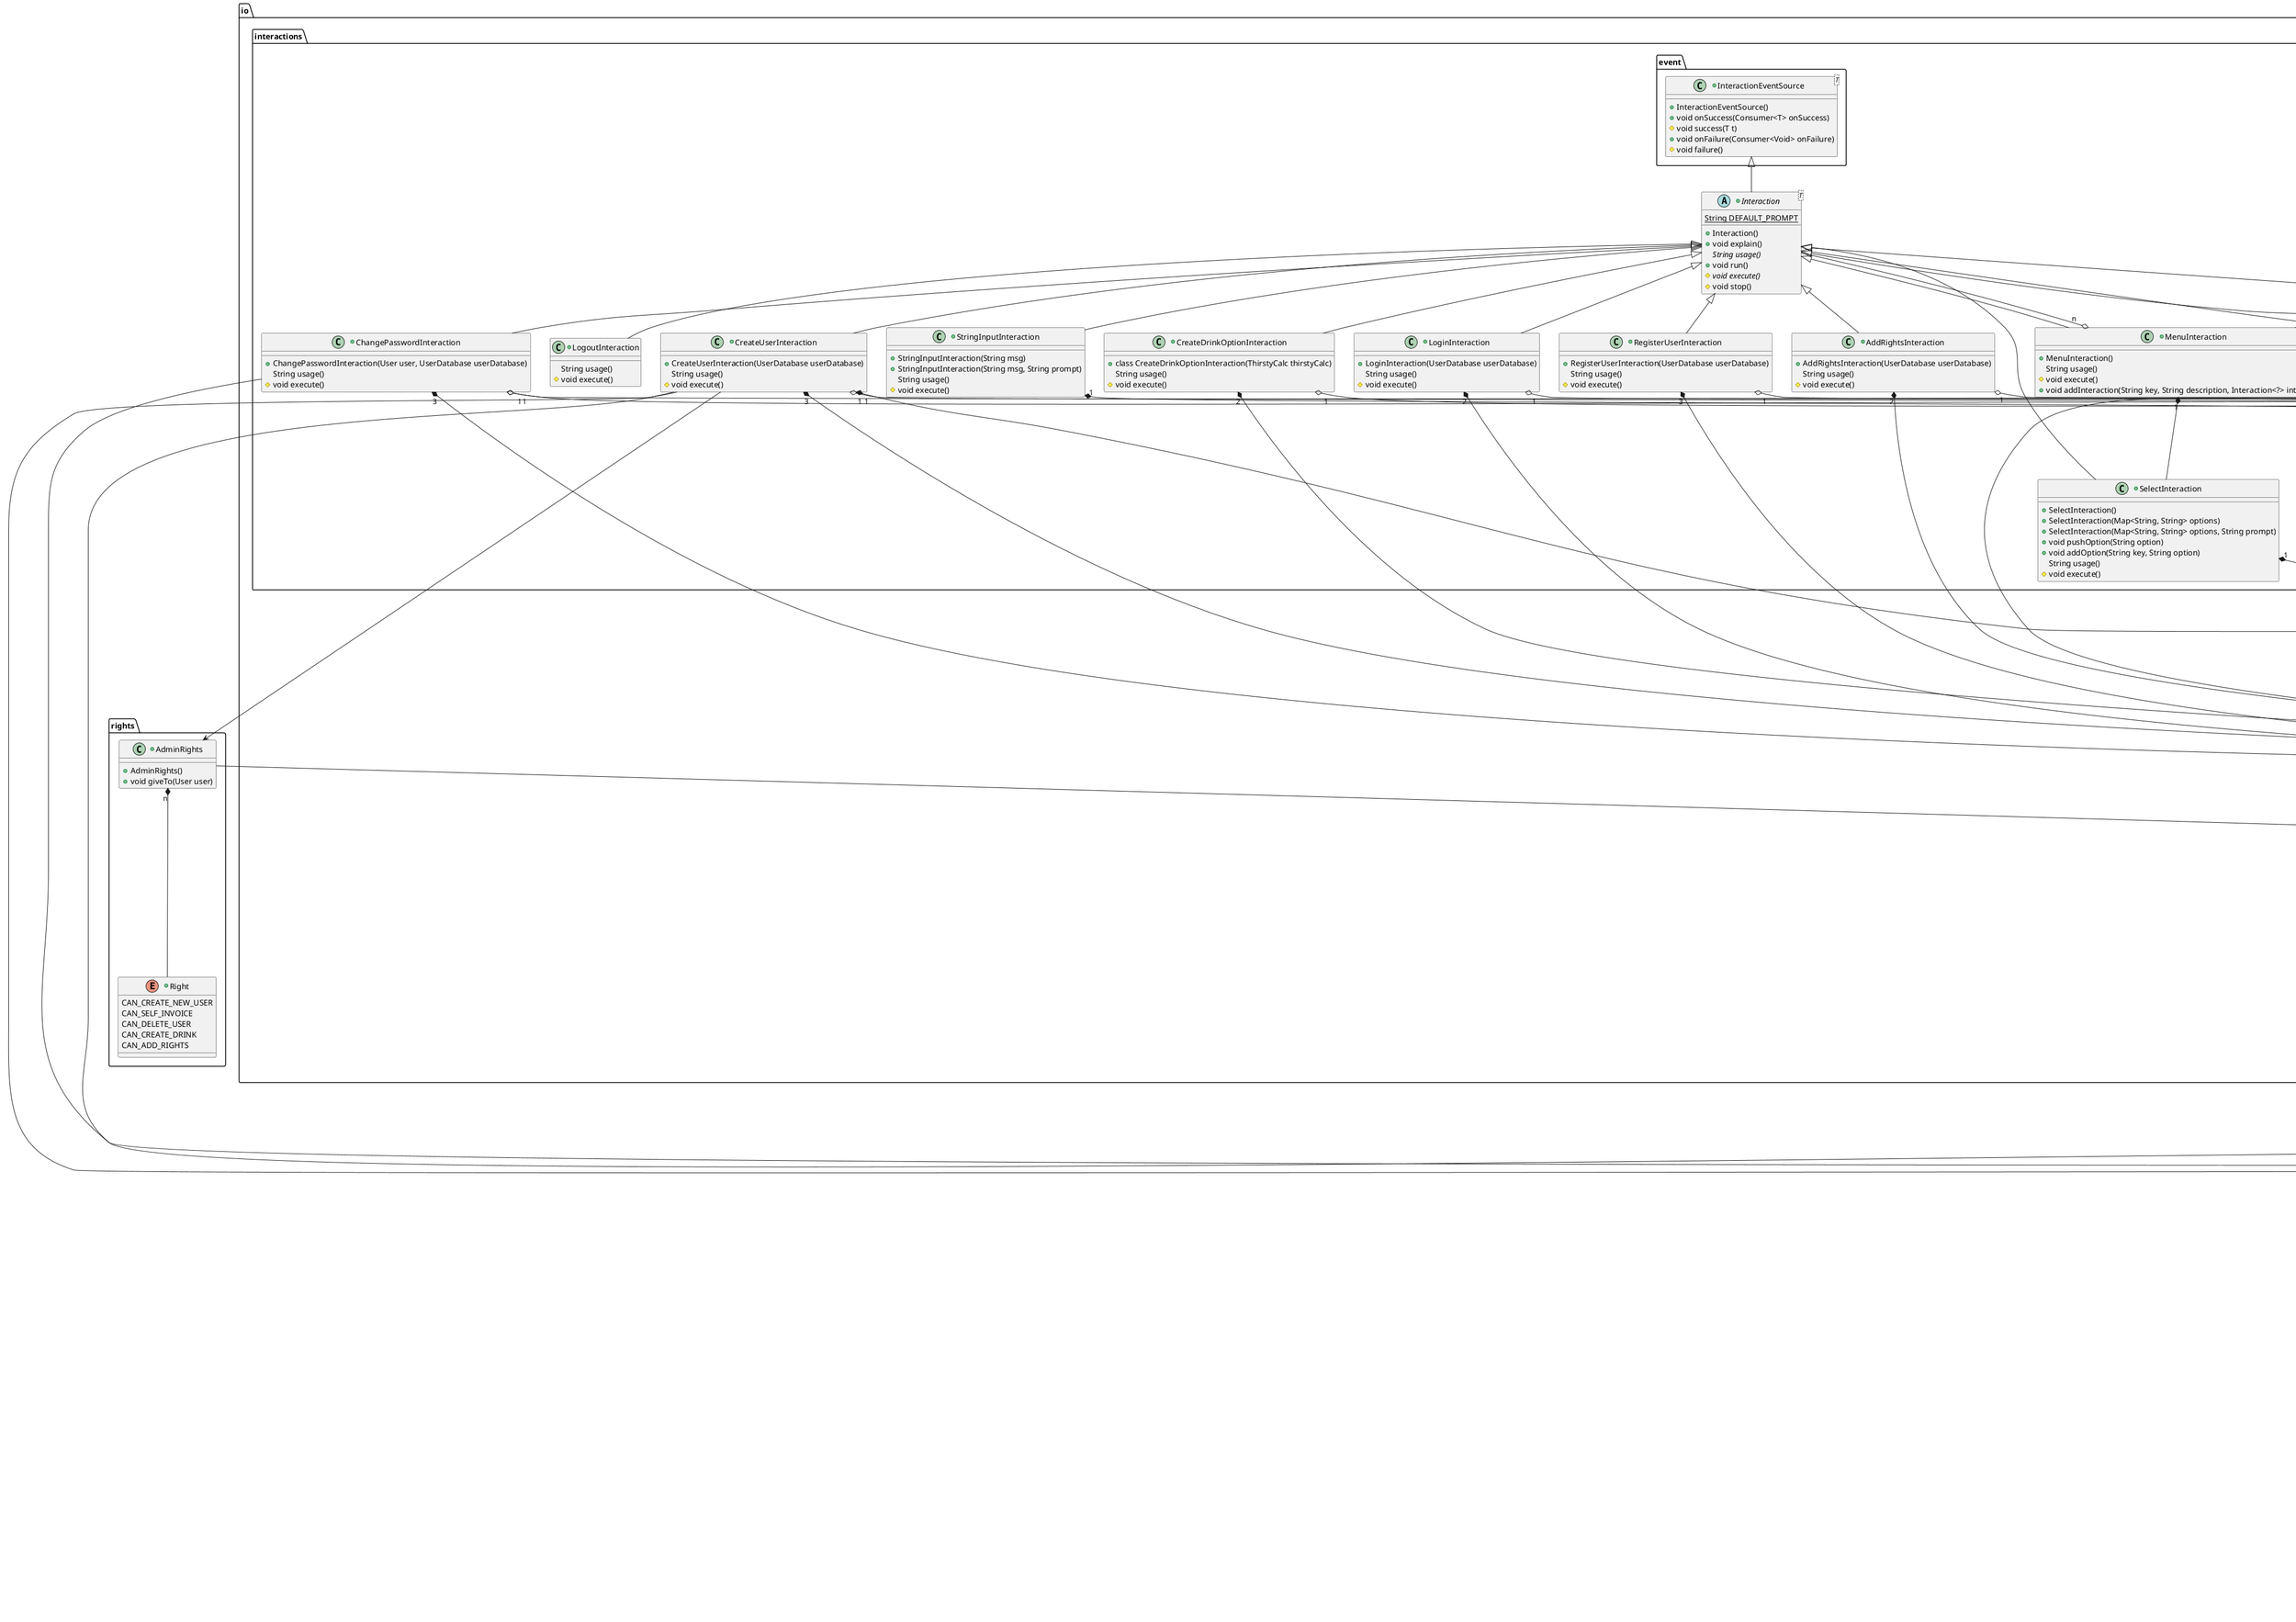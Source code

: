@startuml uml
'left to right direction
'!pragma layout smetana
/'
Ein paar Plantuml-Beispiele, die der UML Norm nach Wikipedia entsprechen :)
https://de.wikipedia.org/wiki/Klassendiagramm

# Relationen:

Dings <|-- Bumms
  Bumms implementiert das Interface Dings

Kunde <|.. Privatkunde
  Privatkunde spezialisiert Kunde

User *-- Right
  Komposition: Right existiert nicht ohne User. User hat beliebig viele Rights

User o-- Right
  Aggregation: Right existiert auch ohne User. User hat beliebig viele Rights

# Klassenattribute:

-String name
  private String name
+String name
  public String name
#String name
  protected String name
~String name
  package String name
'/

package banking {
    +class Account {
        +Account(Username username)
        +Username GetUsername()
        +Money getBalance()
        +void deposit(Money amount)
        +Money charge(Money amount)
        +boolean isEmpty()
        +boolean equals(Object o)
    }

    +exception AccountDoesNotExistException {
        +AccountDoesNotExistException(String message)
    }

    +exception NotEnoughMoneyException {
        +NotEnoughMoneyException(String message)
    }
} /' end package: banking '/

package data {
    package numbers {
        +class Money {
            + Money()
            + Money(String amount)
            + Money(BigDecimal amount)
            + BidDecimal getAmount()
            + Money add(Money money)
            + Money subtract(Money money)
            + Money multiply(Money money)
            + String toString()
            + boolean equals(Object o)
        }
    } /'end package: data.numbers '/

    +class AccountDatabase {
        + AccountDatabase()
        + Account[] getAccounts()
        + void createAccount(User user)
        + Account getAccountOfUser(User user)
        + boolean checkIfAccountBalanceIsZero(User user)
        + void removeAccount(User user)
        + void load(String path)
        + void load(Path path)
        + void save(String path)
        + void save(Path path)
    }

    +class DrinkDatabase {
        + DrinkDatabase()
        + DrinkOption[] getDrinkOptions()
        + void addDrinkOption(DrinkOption drinkOption)
        + void load(String path)
        + void load(Path path)
        + void save(String path)
        + void save(Path path)
        + void createNewDrinkOption(DrinkOption drinkOption)
        + {static} boolean drinkOptionExists(DrinkName drinkName)
    }

    +class Savable<T> {
        + Savable(T t)
        + T get()
        + void load(String path, TypeToken<T> typeToken)
        + void load(Path path, TypeToken<T> typeToken)
        + void save(String path)
        + void save(Path path)
    }

    +class UserDatabase {
        + UserDatabase()
        + User[] getUsers()
        + User getUser(Username username)
        + void addUser(User user)
        + void removeUser(User user)
        + void deleteUser(User user)
        + void registerNewUser(User user)
        + boolean updateUser(User updatedUser)
        + boolean userExists(Username username)
        + void load(String path)
        + void load(Path path)
        + void save(String path)
        + void save(Path path)
    }

    +exception UserDoesNotExistException {
        + UserDoesNotExistException(String message)
        + UserDoesNotExistException(String message, Throwable cause)
        + UserDoesNotExistException(Throwable cause)
    }
} /' end package: data '/

package io {
    package input {
        package result {
            +class Result<T> {
                + {static} Result<T> some(T value)
                + {static} Result<T> none()
                + {static} Result<T> help()
                + T getValue()
                + boolean hasValue()
                + boolean isNone()
                + boolean isHelp()
                + boolean isAbort()
            }

            enum ResultState {
                Value
                Abort
                Help
            }
        } /' end package: io.input.result '/

        +class BooleanInput extends Input<Boolean> {
            + BooleanInput(String prompt)
            Result<Boolean> getResult(String input)
        }

        +class FloatInput extends Input<Float> {
            + FloatInput(String prompt)
            Result<Float> getResult(String input)
        }

        abstract class Input<T> {
            # Input()
            # Input(String prompt)
            # Input(InputReader reader, OutputWriter writer, String prompt)
            + void setReader(Reader reader)
            + void setWriter(Writer writer)
            # String readInput()
            # boolean isHelp(String str)
            # void print(String str)
            # void println(String str)
            # Result<T> prompt()
            {abstract} Result<T> getResult(String input)
        }

        +class NumberInput extends Input<Integer> {
            + NumberInput(String prompt)
            + NumberInput(String prompt, int minValue, int maxValue)
            Result<Integer> getResult(String input)
        }

        +class StringInput extends Input<String> {
            + StringInput(String prompt)
            Result<String> getResult(String input)
        }
    } /' end package: io.input '/

    package interactions {
        package event {
            +class InteractionEventSource<T> {
                + InteractionEventSource()
                + void onSuccess(Consumer<T> onSuccess)
                # void success(T t)
                + void onFailure(Consumer<Void> onFailure)
                # void failure()
            }
        } /' end: io.interactions.event '/

        +class AddRightsInteraction extends Interaction<User> {
            + AddRightsInteraction(UserDatabase userDatabase)
            String usage()
            # void execute()
        }

        +class ChangePasswordInteraction extends Interaction<User> {
            + ChangePasswordInteraction(User user, UserDatabase userDatabase)
            String usage()
            # void execute()
        }

        +class CheckBalanceInteraction extends Interaction<Money> {
            + CheckBalanceInteraction(Account account)
            String usage()
            # void execute()
        }

        +class CreateDrinkOptionInteraction extends Interaction<DrinkOption> {
            + class CreateDrinkOptionInteraction(ThirstyCalc thirstyCalc)
            String usage()
            # void execute()
        }

        +class CreateUserInteraction extends Interaction<User> {
            + CreateUserInteraction(UserDatabase userDatabase)
            String usage()
            # void execute()
        }

        +class DeleteUserInteraction extends Interaction<User> {
            + DeleteUserInteraction(UserDatabase userDatabase, AccountDatabase accountDatabase, ThirstyCalc thirstyCalc)
            String usage()
            # void execute()
        }

        +class ExitInteraction extends Interaction<Void> {
            String usage()
            # void execute()
        }

        +abstract class Interaction<T> extends event.InteractionEventSource {
            {static} String DEFAULT_PROMPT
            + Interaction()
            + void explain()
            {abstract} String usage()
            + void run()
            # {abstract} void execute()
            # void stop()
        }

        +class LoggedInUserInteractionFactory {
            + LoggedInUserInteractionFactory(ThirstyCalc thirstyCalc)
            + Interaction<?> build()
        }

        +class LoginInteraction extends Interaction<User> {
            + LoginInteraction(UserDatabase userDatabase)
            String usage()
            # void execute()
        }

        +class LogoutInteraction extends Interaction<Void> {
            String usage()
            # void execute()
        }

        +class MainInteraction extends MenuInteraction {
            + MainInteraction(ThirstyCalc thirstyCalc)
        }

        +class MenuInteraction extends Interaction<Void> {
            + MenuInteraction()
            String usage()
            # void execute()
            + void addInteraction(String key, String description, Interaction<?> interaction)
        }

        +class RegisterUserInteraction extends Interaction<User> {
            + RegisterUserInteraction(UserDatabase userDatabase)
            String usage()
            # void execute()
        }

        +class SelectInteraction extends Interaction<String> {
            + SelectInteraction()
            + SelectInteraction(Map<String, String> options)
            + SelectInteraction(Map<String, String> options, String prompt)
            + void pushOption(String option)
            + void addOption(String key, String option)
            String usage()
            # void execute()
        }

        +class StringInputInteraction extends Interaction<String> {
            + StringInputInteraction(String msg)
            + StringInputInteraction(String msg, String prompt)
            String usage()
            # void execute()
        }
    } /' end package: io.interactions '/

    package reader {
        +interface Reader {
            String readLine()
        }

        +class InputReader implements Reader {
            + InputReader()
            + InputReader(InputStream stream)
            + String readLine()
        }
    } /' end package: io.reader '/

    package writer {
        +interface Writer {
            void writeLine(String line)
            void write(String str)
        }

        +class OutputWriter implements Writer {
            + OutputWriter()
            + OutputWriter(PrintStream out)
            + void writeLine(String line)
            + void write(String str)
        }
    } /' end package: io.writer '/
} /' end package: io '/

package logging {
    package logwriter {
        +class FileLogWriter implements LogWriter {
            + FileLogWriter(File file)
            + void write(String message)
        }

        +interface LogWriter {
            void write(String message)
        }

        +class PrintStreamLogWriter implements LogWriter {
            + PrintStreamLogWriter(PrintStream printStream)
            + void write(String message)
        }
    } /' end package: logwriter '/

    +class ClassLogger implements Logger {
        + ClassLogger(Class clazz, Logger logger)
        + void log(String message)
        + Logger getInnerLogger()
    }

    +interface Logger {
        void log(String message)
        Logger getInnerLogger()
    }

    +class LoggerFactory {
        + LoggerFactory()
        + LoggerFactory(LogWriter logWriter)
        + LoggerFactory(Logger logger)
        + LoggerFactory addUserLogger(User user)
        + LoggerFactory addTimeLogger()
        + LoggerFactory addClassLogger(Class clazz)
        + Logger build()
        + Logger defaultUserLogger(User user)
        + Logger defaultTimeLogger()
    }

    +class LogWriterLoggerAdapter implements Logger {
        + LogWriterLoggerAdapter(LogWriter logWriter)
        + void log(String message)
        + Logger getInnerLogger()
    }

    class TimeLogger implements Logger {
        + TimeLogger(Logger logger)
        + void setTimeOnce(LocalDateTime time)
        + void log(String message)
        + Logger getInnerLogger()
    }

    class UserLogger implements Logger {
        + UserLogger(User user, Logger logger)
        + void setUser(User user)
        + void log(String message)
        + Logger getInnerLogger()
    }
} /' end package: logging '/

package rights {
    +enum Right {
        CAN_CREATE_NEW_USER
        CAN_SELF_INVOICE
        CAN_DELETE_USER
        CAN_CREATE_DRINK
        CAN_ADD_RIGHTS
    }

    +class AdminRights {
        + AdminRights()
        + void giveTo(User user)
    }
} /' end package: rights '/

package state {
    +class ApplicationState {
        + ApplicationState()
        + void setLoggedInUser(User user)
        + User getLoggedInUser()
        + void clearLoggedInUser()
        + boolean isLoggedIn()
    }
} /' end package: state '/

package validatables {
    package validators {
        +class EmailValidator {
            + {static} boolean isValid(Validatable email)
        }

        +class PasswordValidator {
            + {static} boolean isValid(Validatable password)
        }

        +class UsernameValidator {
            + {static} boolean isValid(Validatable username)
        }
    } /' end package: validatables.validators '/

    +class Email implements Validatable {
        + Email(String email)
        + boolean isValid(Optional<String> pattern)
    }

    +class Password implements Validatable {
        + Password(String password)
        + boolean isValid(Optional<String> pattern)
        + String hashPassword()
        + {static} boolean verifyPassword(String plainPassword, String storedHash, String storedSalt)
        + String getSalt()
        + String getHashedPassword()
        + void nullPasswordString()
    }

    +class Username implements Validatable {
        + Username(String username)
        + boolean isValid(Optional<String> pattern)
        + String toString()
        + boolean equals(Object o)
    }

    +interface Validatable {
        boolean isValid(Optional<String> pattern)
    }
} /' end package: validatables '/

+class Color {
    + Color(ColorName colorName, double colorPrice)
    + ColorName getColorName()
    + double getColorPrice()
    + void setColorName(ColorName colorName)
    + void setColorPrice(double colorPrice)
}

+class ColorName {
    + ColorName(String colorName)
    + String toString()
    + boolean equals(Object o)
}

+class DrinkCategory {
    + DrinkCategory(DrinkOption drinkOption, ColorName colorName)
    + DrinkOption getDrinkOption()
    + void setDrinkOption(DrinkOption drinkOption)
    + ColorName getColorName()
    + void setColor(ColorName colorName)
}

+class DrinkName {
    + DrinkName(String drinkName)
    + String toString()
    + boolean equals(Object o)
}

+class DrinkOption {
    + DrinkOption(DrinkName drinkName, ColorName colorName)
    + DrinkName getDrinkName()
    + void setDrinkName(DrinkName drinkName)
    + ColorName getColorName()
    + void setColorName(ColorName colorName)
}

+class Main {
    + {static} void main(String[] args)
}

+exception PasswordManagementException {
    + PasswordManagementException(String message)
    + PasswordManagementException(String message, Throwable cause)
    + PasswordManagementException(Throwable cause)
}

+class Position {
    + Position(DrinkCategory drinkCategory, int amount)
    + DrinkCategory getDrinkCategory()
    + void setDrink(DrinkCategory drinkCategory)
    + int getAmount()
    + setAmount(int amount)
}

+class ThirstyCalc {
    + ThirstyCalc()
    + ThirstyCalc(Logger logger)
    + void login(User user)
    + void logout()
    + void createNewUser(User user)
    + void registerNewUser(User user)
    + void changePassword(User user)
    + void createNewDrinkOption(DrinkOption drinkOption)
    + boolean drinkOptionExists(DrinkName drinkName)
    + void deleteUser(User user)
    + ApplicationState getApplicationState()
    + UserDatabase getUserDatabase()
    + AccountDatabase getAccountDatabase()
    + Account getAccountOfLoggedInUser()
    + void save()
    + void load()
}

+class User {
    + User(Username username, Password password, String realFirstName, String realLastName, String realName, Email email)
    + User()
    + User(Username username, Password password)
    + Username getUsername()
    + void setUsername(Username username)
    + Password getPassword()
    + void setPassword(Password password)
    + void nullPassword()
    + boolean verifyPassword(String providedPassword)
    + String getHashedPassword()
    + String getSalt()
    + String getRealFirstName()
    + void setRealFirstName(String realFirstName)
    + String getRealLastName()
    + void setRealLastName(String realLastName)
    + String getRealName()
    + Email getEmail()
    + void setEmail(Email email)
    + void addRights(Collection<Right> rights)
    + boolean hasRight(Right right)
    + String toString()
}

/'#########################################################################'/
/'#                               Relations                               #'/
/'#########################################################################'/
Account "1" o-- Username
Account "1" *-- Money
Account --> NotEnoughMoneyException : <<throws>> /' usage? '/

AccountDatabase "n" *-- Account
'AccountDatabase --> User /' usage? '/
AccountDatabase "1" *-- Savable
AccountDatabase --> AccountDoesNotExistException : <<throws>>
DrinkDatabase "n" *-- DrinkOption
'DrinkDatabase --> DrinkName /' usage? '/
DrinkDatabase "1" *-- Savable
UserDatabase "n" *-- User
UserDatabase --> UserDoesNotExistException : <<throws>>
'UserDatabase --> Username /' usage? '/
UserDatabase "1" *-- Savable

Result "1" *-- ResultState
'BooleanInput --> Result /' usage? '/
'FloatInput --> Result /' usage? '/
Input  --> Result /' usage? '/
Input "1" o-- Reader
Input "1" o-- Writer
'NumberInput --> Result /' usage? '/
'StringInput --> Result /' usage? '/

' InteractionEventSource "n" o-- Consumer : onSuccessConsumers
'InteractionEventSource "n" o-- Consumer : onFailureConsumers

AddRightsInteraction "2" *-- StringInput
AddRightsInteraction "1" o-- UserDatabase
'AddRightsInteraction --> Username /' usage? '/
'AddRightsInteraction --> Right /' usage? '/
ChangePasswordInteraction "3" *-- StringInput
ChangePasswordInteraction "1" o-- User
ChangePasswordInteraction "1" o-- UserDatabase
ChangePasswordInteraction --> Password
CheckBalanceInteraction "1" o-- Account
CreateDrinkOptionInteraction "2" *-- StringInput
CreateDrinkOptionInteraction "1" o-- ThirstyCalc
'CreateDrinkOptionInteraction --> DrinkName /' usage? '/
'CreateDrinkOptionInteraction --> DrinkOption /' usage? '/
'CreateDrinkOptionInteraction --> ColorName /' usage? '/
CreateUserInteraction "3" *-- StringInput
CreateUserInteraction "1" *-- BooleanInput
CreateUserInteraction "1" o-- UserDatabase
CreateUserInteraction --> UsernameValidator
CreateUserInteraction --> PasswordValidator
'CreateUserInteraction --> User /' usage? '/
CreateUserInteraction --> AdminRights /' usage? '/
DeleteUserInteraction "2" *-- StringInput
DeleteUserInteraction "1" o-- UserDatabase
DeleteUserInteraction "1" o-- AccountDatabase
DeleteUserInteraction "1" o-- ThirstyCalc
'DeleteUserInteraction --> Username /' usage? '/
'DeleteUserInteraction --> User /' usage? '/
LoggedInUserInteractionFactory "1" o-- ThirstyCalc
LoggedInUserInteractionFactory "1" *-- MenuInteraction
'LoggedInUserInteractionFactory --> LogoutInteraction /' usage? '/
'LoggedInUserInteractionFactory --> ChangePasswordInteraction /' usage? '/
'LoggedInUserInteractionFactory --> CheckBalanceInteraction /' usage? '/
'LoggedInUserInteractionFactory --> CreateUserInteraction /' usage? '/
'LoggedInUserInteractionFactory --> CreateDrinkOptionInteraction /' usage? '/
'LoggedInUserInteractionFactory --> DeleteUserInteraction /' usage? '/
'LoggedInUserInteractionFactory --> AddRightsInteraction /' usage? '/
LoginInteraction "2" *-- StringInput
LoginInteraction "1" o-- UserDatabase
'LoginInteraction --> Username /' usage? '/
'LoginInteraction --> User /' usage? '/
'LoginInteraction --> Password /' usage? '/
'LoginInteraction --> PasswordManagementException /' usage? '/
MainInteraction "1" o-- ThirstyCalc
'MainInteraction --> ExitInteraction /' usage? '/
'MainInteraction --> RegisterUserInteraction /' usage? '/
'MainInteraction --> LoginInteraction /' usage? '/
'MainInteraction --> LoggedInUserInteractionFactory /' usage? '/
MenuInteraction "n" o-- Interaction
MenuInteraction "1" *-- SelectInteraction
RegisterUserInteraction "3" *-- StringInput
RegisterUserInteraction "1" o-- UserDatabase
'RegisterUserInteraction --> Username /' usage? '/
'RegisterUserInteraction --> Password /' usage? '/
'RegisterUserInteraction --> UsernameValidator /' usage? '/
'RegisterUserInteraction --> PasswordValidator /' usage? '/
SelectInteraction "1" *-- StringInput
StringInputInteraction "1" *-- StringInput

ClassLogger "1" o-- Logger
LoggerFactory "1" o-- Logger
LoggerFactory --> LogWriter /' usage? '/
LoggerFactory --> ClassLogger
LoggerFactory --> UserLogger
LoggerFactory --> TimeLogger
LoggerFactory --> LogWriterLoggerAdapter
LoggerFactory --> PrintStreamLogWriter
LogWriterLoggerAdapter "1" o-- Logger
TimeLogger "1" o-- Logger
UserLogger "1" o-- Logger

AdminRights "n" *-- Right
AdminRights --> User /' usage? '/

ApplicationState "1" o-- User

EmailValidator --> Validatable /' usage? '/
PasswordValidator --> Validatable /' usage? '/
UsernameValidator --> Validatable /' usage? '/

Color "1" o-- ColorName
DrinkCategory "1" o-- DrinkOption
DrinkCategory "1" o-- ColorName
DrinkOption "1" o-- DrinkName
DrinkOption "1" o-- ColorName

Main -->  ThirstyCalc
Main --> MainInteraction

Password --> PasswordManagementException : <<throws>>
Position "1" o-- DrinkCategory

ThirstyCalc "1" *-- UserDatabase
ThirstyCalc "1" *-- AccountDatabase
ThirstyCalc "1" *-- DrinkDatabase
ThirstyCalc "1" *-- ApplicationState
ThirstyCalc "1" *-- Logger
ThirstyCalc --> LoggerFactory
'ThirstyCalc --> Username /' usage? '/
'ThirstyCalc --> Password /' usage? '/
'ThirstyCalc --> User /' usage? '/

User "1" o-- Username
User "1" o-- Password
User "1" o-- Email
User --> UsernameValidator
User --> PasswordValidator
User --> PasswordManagementException : <<throws>>
@enduml